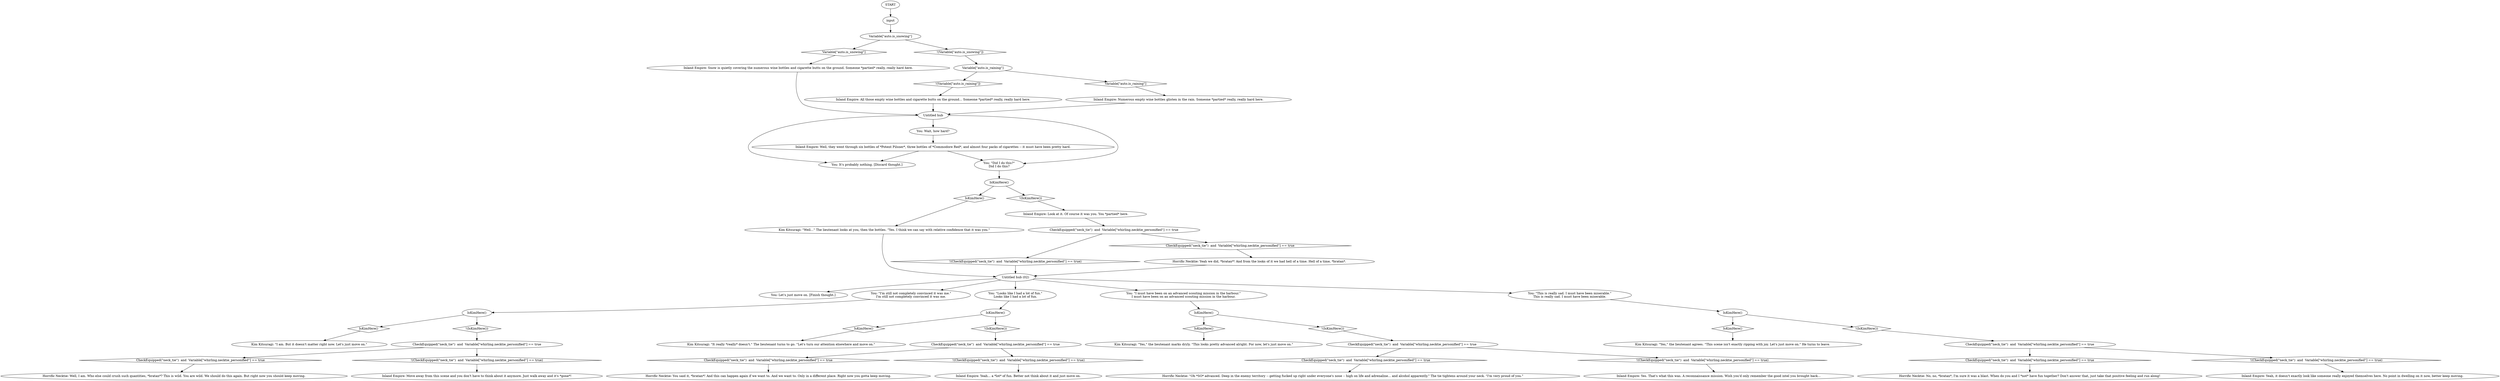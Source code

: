 # WALKWAY ORB / party scene afterthought
# Someone either had the most depressing solo-party... or there's a sequence killer on the loose.
# ==================================================
digraph G {
	  0 [label="START"];
	  1 [label="input"];
	  2 [label="You: It's probably nothing. [Discard thought.]"];
	  3 [label="Kim Kitsuragi: \"Well...\" The lieutenant looks at you, then the bottles. \"Yes. I think we can say with relative confidence that it was you.\""];
	  4 [label="Kim Kitsuragi: \"I am. But it doesn't matter right now. Let's just move on.\""];
	  5 [label="Kim Kitsuragi: \"Yes,\" the lieutenant marks dryly. \"This looks pretty advanced alright. For now, let's just move on.\""];
	  6 [label="You: \"Did I do this?\"\nDid I do this?"];
	  7 [label="CheckEquipped(\"neck_tie\")  and  Variable[\"whirling.necktie_personified\"] == true"];
	  8 [label="CheckEquipped(\"neck_tie\")  and  Variable[\"whirling.necktie_personified\"] == true", shape=diamond];
	  9 [label="!(CheckEquipped(\"neck_tie\")  and  Variable[\"whirling.necktie_personified\"] == true)", shape=diamond];
	  10 [label="You: Let's just move on. [Finish thought.]"];
	  11 [label="You: \"I'm still not completely convinced it was me.\"\nI'm still not completely convinced it was me."];
	  12 [label="IsKimHere()"];
	  13 [label="IsKimHere()", shape=diamond];
	  14 [label="!(IsKimHere())", shape=diamond];
	  15 [label="CheckEquipped(\"neck_tie\")  and  Variable[\"whirling.necktie_personified\"] == true"];
	  16 [label="CheckEquipped(\"neck_tie\")  and  Variable[\"whirling.necktie_personified\"] == true", shape=diamond];
	  17 [label="!(CheckEquipped(\"neck_tie\")  and  Variable[\"whirling.necktie_personified\"] == true)", shape=diamond];
	  18 [label="Inland Empire: Yeah, it doesn't exactly look like someone really enjoyed themselves here. No point in dwelling on it now, better keep moving."];
	  19 [label="Kim Kitsuragi: \"It really *really* doesn't.\" The lieutenant turns to go. \"Let's turn our attention elsewhere and move on.\""];
	  20 [label="Untitled hub"];
	  21 [label="IsKimHere()"];
	  22 [label="IsKimHere()", shape=diamond];
	  23 [label="!(IsKimHere())", shape=diamond];
	  24 [label="Horrific Necktie: \"Oh *SO* advanced. Deep in the enemy territory -- getting fucked up right under everyone's nose -- high on life and adrenaline... and alcohol apparently.\" The tie tightens around your neck. \"I'm very proud of you.\""];
	  25 [label="CheckEquipped(\"neck_tie\")  and  Variable[\"whirling.necktie_personified\"] == true"];
	  26 [label="CheckEquipped(\"neck_tie\")  and  Variable[\"whirling.necktie_personified\"] == true", shape=diamond];
	  27 [label="!(CheckEquipped(\"neck_tie\")  and  Variable[\"whirling.necktie_personified\"] == true)", shape=diamond];
	  28 [label="Variable[\"auto.is_raining\"]"];
	  29 [label="Variable[\"auto.is_raining\"]", shape=diamond];
	  30 [label="!(Variable[\"auto.is_raining\"])", shape=diamond];
	  31 [label="Variable[\"auto.is_snowing\"]"];
	  32 [label="Variable[\"auto.is_snowing\"]", shape=diamond];
	  33 [label="!(Variable[\"auto.is_snowing\"])", shape=diamond];
	  34 [label="Horrific Necktie: No, no, *bratan*, I'm sure it was a blast. When do you and I *not* have fun together? Don't answer that, just take that positive feeling and run along!"];
	  35 [label="Inland Empire: All those empty wine bottles and cigarette butts on the ground... Someone *partied* really, really hard here."];
	  36 [label="Inland Empire: Yeah... a *lot* of fun. Better not think about it and just move on."];
	  37 [label="You: \"Looks like I had a lot of fun.\"\nLooks like I had a lot of fun."];
	  38 [label="Horrific Necktie: Well, I am. Who else could crush such quantities, *bratan*? This is wild. You are wild. We should do this again. But right now you should keep moving."];
	  39 [label="You: \"I must have been on an advanced scouting mission in the harbour.\"\nI must have been on an advanced scouting mission in the harbour."];
	  40 [label="You: Wait, how hard?"];
	  41 [label="Untitled hub (02)"];
	  43 [label="Inland Empire: Well, they went through six bottles of *Potent Pilsner*, three bottles of *Commodore Red*, and almost four packs of cigarettes -- it must have been pretty hard."];
	  44 [label="Horrific Necktie: Yeah we did, *bratan*! And from the looks of it we had hell of a time. Hell of a time, *bratan*."];
	  45 [label="IsKimHere()"];
	  46 [label="IsKimHere()", shape=diamond];
	  47 [label="!(IsKimHere())", shape=diamond];
	  48 [label="Inland Empire: Move away from this scene and you don't have to think about it anymore. Just walk away and it's *gone*!"];
	  49 [label="IsKimHere()"];
	  50 [label="IsKimHere()", shape=diamond];
	  51 [label="!(IsKimHere())", shape=diamond];
	  52 [label="Inland Empire: Look at it. Of course it was you. You *partied* here."];
	  53 [label="CheckEquipped(\"neck_tie\")  and  Variable[\"whirling.necktie_personified\"] == true"];
	  54 [label="CheckEquipped(\"neck_tie\")  and  Variable[\"whirling.necktie_personified\"] == true", shape=diamond];
	  55 [label="!(CheckEquipped(\"neck_tie\")  and  Variable[\"whirling.necktie_personified\"] == true)", shape=diamond];
	  56 [label="You: \"This is really sad. I must have been miserable.\"\nThis is really sad. I must have been miserable."];
	  57 [label="Kim Kitsuragi: \"Yes,\" the lieutenant agrees. \"This scene isn't exactly ripping with joy. Let's just move on.\" He turns to leave."];
	  58 [label="CheckEquipped(\"neck_tie\")  and  Variable[\"whirling.necktie_personified\"] == true"];
	  59 [label="CheckEquipped(\"neck_tie\")  and  Variable[\"whirling.necktie_personified\"] == true", shape=diamond];
	  60 [label="!(CheckEquipped(\"neck_tie\")  and  Variable[\"whirling.necktie_personified\"] == true)", shape=diamond];
	  61 [label="IsKimHere()"];
	  62 [label="IsKimHere()", shape=diamond];
	  63 [label="!(IsKimHere())", shape=diamond];
	  64 [label="Horrific Necktie: You said it, *bratan*! And this can happen again if we want to. And we want to. Only in a different place. Right now you gotta keep moving."];
	  65 [label="Inland Empire: Snow is quietly covering the numerous wine bottles and cigarette butts on the ground. Someone *partied* really, really hard here."];
	  66 [label="Inland Empire: Numerous empty wine bottles glisten in the rain. Someone *partied* really, really hard here."];
	  67 [label="Inland Empire: Yes. That's what this was. A reconnaissance mission. Wish you'd only remember the good intel you brought back..."];
	  0 -> 1
	  1 -> 31
	  3 -> 41
	  6 -> 49
	  7 -> 8
	  7 -> 9
	  8 -> 34
	  9 -> 18
	  11 -> 21
	  12 -> 13
	  12 -> 14
	  13 -> 19
	  14 -> 58
	  15 -> 16
	  15 -> 17
	  16 -> 38
	  17 -> 48
	  20 -> 40
	  20 -> 2
	  20 -> 6
	  21 -> 22
	  21 -> 23
	  22 -> 4
	  23 -> 15
	  25 -> 26
	  25 -> 27
	  26 -> 24
	  27 -> 67
	  28 -> 29
	  28 -> 30
	  29 -> 66
	  30 -> 35
	  31 -> 32
	  31 -> 33
	  32 -> 65
	  33 -> 28
	  35 -> 20
	  37 -> 12
	  39 -> 61
	  40 -> 43
	  41 -> 37
	  41 -> 39
	  41 -> 10
	  41 -> 11
	  41 -> 56
	  43 -> 2
	  43 -> 6
	  44 -> 41
	  45 -> 46
	  45 -> 47
	  46 -> 57
	  47 -> 7
	  49 -> 50
	  49 -> 51
	  50 -> 3
	  51 -> 52
	  52 -> 53
	  53 -> 54
	  53 -> 55
	  54 -> 44
	  55 -> 41
	  56 -> 45
	  58 -> 59
	  58 -> 60
	  59 -> 64
	  60 -> 36
	  61 -> 62
	  61 -> 63
	  62 -> 5
	  63 -> 25
	  65 -> 20
	  66 -> 20
}


